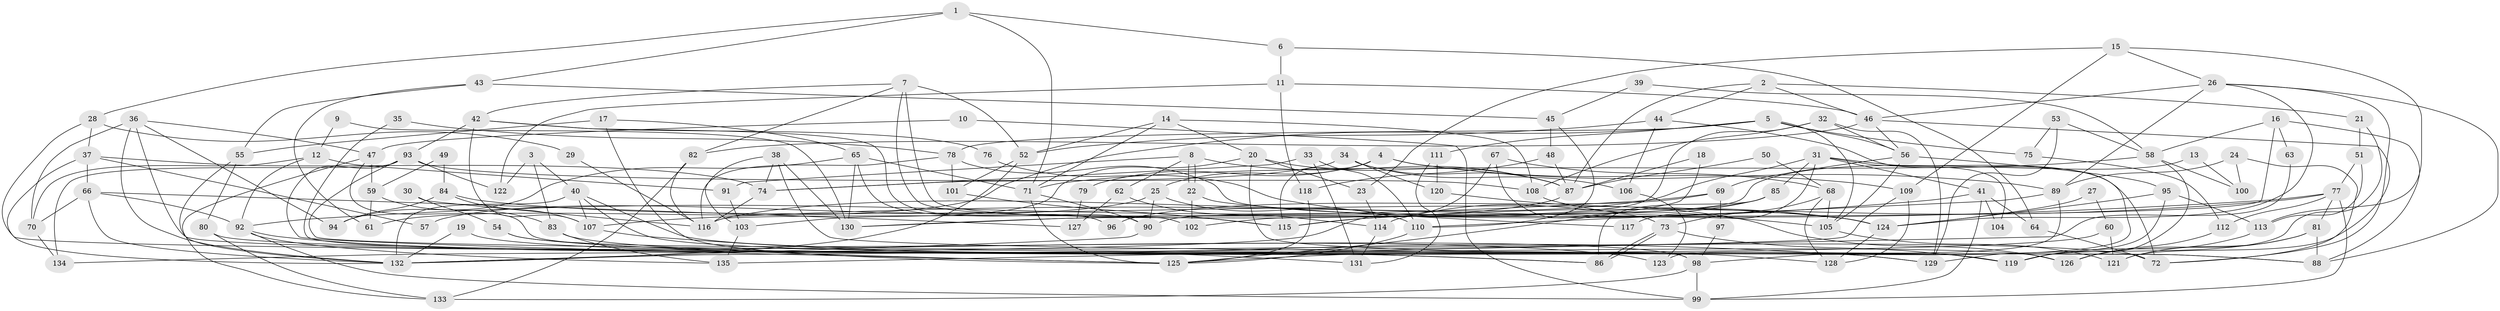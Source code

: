 // Generated by graph-tools (version 1.1) at 2025/15/03/09/25 04:15:07]
// undirected, 135 vertices, 270 edges
graph export_dot {
graph [start="1"]
  node [color=gray90,style=filled];
  1;
  2;
  3;
  4;
  5;
  6;
  7;
  8;
  9;
  10;
  11;
  12;
  13;
  14;
  15;
  16;
  17;
  18;
  19;
  20;
  21;
  22;
  23;
  24;
  25;
  26;
  27;
  28;
  29;
  30;
  31;
  32;
  33;
  34;
  35;
  36;
  37;
  38;
  39;
  40;
  41;
  42;
  43;
  44;
  45;
  46;
  47;
  48;
  49;
  50;
  51;
  52;
  53;
  54;
  55;
  56;
  57;
  58;
  59;
  60;
  61;
  62;
  63;
  64;
  65;
  66;
  67;
  68;
  69;
  70;
  71;
  72;
  73;
  74;
  75;
  76;
  77;
  78;
  79;
  80;
  81;
  82;
  83;
  84;
  85;
  86;
  87;
  88;
  89;
  90;
  91;
  92;
  93;
  94;
  95;
  96;
  97;
  98;
  99;
  100;
  101;
  102;
  103;
  104;
  105;
  106;
  107;
  108;
  109;
  110;
  111;
  112;
  113;
  114;
  115;
  116;
  117;
  118;
  119;
  120;
  121;
  122;
  123;
  124;
  125;
  126;
  127;
  128;
  129;
  130;
  131;
  132;
  133;
  134;
  135;
  1 -- 6;
  1 -- 71;
  1 -- 28;
  1 -- 43;
  2 -- 46;
  2 -- 44;
  2 -- 21;
  2 -- 87;
  3 -- 40;
  3 -- 83;
  3 -- 122;
  4 -- 109;
  4 -- 115;
  4 -- 25;
  4 -- 79;
  4 -- 89;
  5 -- 78;
  5 -- 56;
  5 -- 61;
  5 -- 75;
  5 -- 105;
  5 -- 111;
  6 -- 11;
  6 -- 64;
  7 -- 52;
  7 -- 82;
  7 -- 42;
  7 -- 102;
  7 -- 115;
  8 -- 87;
  8 -- 22;
  8 -- 22;
  8 -- 62;
  8 -- 91;
  9 -- 130;
  9 -- 12;
  10 -- 47;
  10 -- 99;
  11 -- 118;
  11 -- 122;
  11 -- 46;
  12 -- 92;
  12 -- 70;
  12 -- 91;
  13 -- 90;
  13 -- 100;
  14 -- 108;
  14 -- 71;
  14 -- 20;
  14 -- 52;
  15 -- 109;
  15 -- 113;
  15 -- 23;
  15 -- 26;
  16 -- 58;
  16 -- 88;
  16 -- 63;
  16 -- 116;
  17 -- 125;
  17 -- 55;
  17 -- 65;
  18 -- 87;
  18 -- 125;
  19 -- 86;
  19 -- 132;
  20 -- 87;
  20 -- 23;
  20 -- 103;
  20 -- 128;
  21 -- 119;
  21 -- 51;
  22 -- 102;
  22 -- 117;
  23 -- 114;
  24 -- 89;
  24 -- 72;
  24 -- 100;
  25 -- 90;
  25 -- 57;
  25 -- 110;
  26 -- 46;
  26 -- 72;
  26 -- 88;
  26 -- 89;
  26 -- 124;
  27 -- 60;
  27 -- 124;
  28 -- 37;
  28 -- 29;
  28 -- 119;
  29 -- 116;
  30 -- 116;
  30 -- 54;
  31 -- 116;
  31 -- 85;
  31 -- 41;
  31 -- 72;
  31 -- 104;
  31 -- 117;
  32 -- 56;
  32 -- 108;
  32 -- 102;
  32 -- 129;
  33 -- 110;
  33 -- 131;
  33 -- 74;
  34 -- 74;
  34 -- 87;
  34 -- 106;
  34 -- 120;
  35 -- 78;
  35 -- 98;
  36 -- 70;
  36 -- 94;
  36 -- 47;
  36 -- 86;
  36 -- 132;
  37 -- 132;
  37 -- 74;
  37 -- 57;
  37 -- 66;
  38 -- 88;
  38 -- 103;
  38 -- 74;
  38 -- 130;
  39 -- 45;
  39 -- 58;
  40 -- 72;
  40 -- 107;
  40 -- 131;
  40 -- 132;
  41 -- 130;
  41 -- 64;
  41 -- 99;
  41 -- 104;
  42 -- 90;
  42 -- 76;
  42 -- 93;
  42 -- 107;
  43 -- 61;
  43 -- 45;
  43 -- 55;
  44 -- 106;
  44 -- 52;
  44 -- 98;
  45 -- 110;
  45 -- 48;
  46 -- 121;
  46 -- 56;
  46 -- 82;
  47 -- 129;
  47 -- 59;
  47 -- 133;
  48 -- 87;
  48 -- 118;
  49 -- 84;
  49 -- 59;
  50 -- 68;
  50 -- 87;
  51 -- 77;
  51 -- 113;
  52 -- 132;
  52 -- 101;
  53 -- 75;
  53 -- 129;
  53 -- 58;
  54 -- 98;
  54 -- 125;
  55 -- 132;
  55 -- 80;
  56 -- 105;
  56 -- 69;
  56 -- 95;
  58 -- 119;
  58 -- 71;
  58 -- 100;
  59 -- 83;
  59 -- 61;
  60 -- 121;
  60 -- 125;
  62 -- 114;
  62 -- 127;
  63 -- 135;
  64 -- 72;
  65 -- 71;
  65 -- 94;
  65 -- 96;
  65 -- 130;
  66 -- 132;
  66 -- 70;
  66 -- 92;
  66 -- 127;
  67 -- 73;
  67 -- 68;
  67 -- 134;
  68 -- 105;
  68 -- 73;
  68 -- 128;
  69 -- 92;
  69 -- 96;
  69 -- 97;
  70 -- 134;
  71 -- 125;
  71 -- 90;
  73 -- 86;
  73 -- 86;
  73 -- 119;
  74 -- 116;
  75 -- 112;
  76 -- 124;
  77 -- 99;
  77 -- 107;
  77 -- 81;
  77 -- 112;
  77 -- 115;
  78 -- 116;
  78 -- 101;
  78 -- 105;
  79 -- 127;
  80 -- 133;
  80 -- 88;
  81 -- 88;
  81 -- 121;
  81 -- 126;
  82 -- 116;
  82 -- 133;
  83 -- 135;
  83 -- 126;
  84 -- 107;
  84 -- 124;
  84 -- 94;
  85 -- 115;
  85 -- 86;
  85 -- 114;
  87 -- 130;
  89 -- 110;
  89 -- 123;
  90 -- 132;
  91 -- 103;
  92 -- 99;
  92 -- 123;
  92 -- 135;
  93 -- 119;
  93 -- 108;
  93 -- 122;
  93 -- 125;
  93 -- 134;
  95 -- 124;
  95 -- 113;
  95 -- 129;
  97 -- 98;
  98 -- 133;
  98 -- 99;
  101 -- 115;
  103 -- 135;
  105 -- 121;
  106 -- 123;
  107 -- 129;
  108 -- 124;
  109 -- 132;
  109 -- 128;
  110 -- 125;
  111 -- 131;
  111 -- 120;
  112 -- 126;
  113 -- 119;
  114 -- 131;
  118 -- 125;
  120 -- 126;
  124 -- 128;
}
